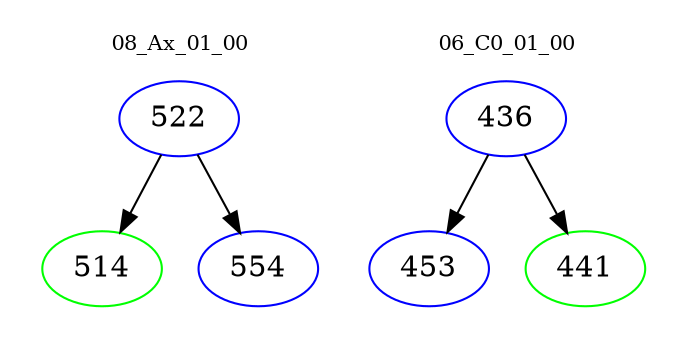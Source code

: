 digraph{
subgraph cluster_0 {
color = white
label = "08_Ax_01_00";
fontsize=10;
T0_522 [label="522", color="blue"]
T0_522 -> T0_514 [color="black"]
T0_514 [label="514", color="green"]
T0_522 -> T0_554 [color="black"]
T0_554 [label="554", color="blue"]
}
subgraph cluster_1 {
color = white
label = "06_C0_01_00";
fontsize=10;
T1_436 [label="436", color="blue"]
T1_436 -> T1_453 [color="black"]
T1_453 [label="453", color="blue"]
T1_436 -> T1_441 [color="black"]
T1_441 [label="441", color="green"]
}
}
